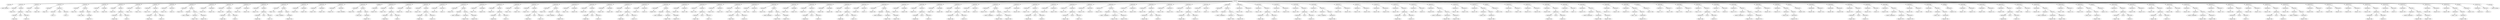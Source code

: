 digraph {
	ordering = out;
	StatJump0 -> "Label28: epilogue";
	ExpConst51 -> "Value51: 0";
	ExpTemp253 -> "Temp253: $rv";
	StatExp6 -> ExpTemp252;
	ExpTemp252 -> "Temp252: T216";
	ExpList26 -> ExpTemp251;
	ExpTemp251 -> "Temp251: T298";
	ExpName26 -> "Label27: print";
	ExpTemp250 -> "Temp250: T299";
	ExpTemp247 -> "Temp247: T296";
	ExpList25 -> ExpTemp246;
	ExpList25 -> ExpTemp247;
	ExpTemp246 -> "Temp246: T295";
	ExpCall25 -> ExpName25;
	ExpCall25 -> ExpList25;
	ExpName25 -> "Label26: Tree@Search";
	ExpConst50 -> "Value50: 12";
	StatMove120 -> ExpTemp244;
	StatMove120 -> ExpConst50;
	ExpBinary33 -> ExpTemp243;
	ExpBinary33 -> Plus32;
	ExpBinary33 -> ExpConst49;
	ExpTemp241 -> "Temp241: T215";
	StatMove118 -> ExpTemp240;
	StatMove118 -> ExpTemp241;
	ExpTemp240 -> "Temp240: T297";
	ExpList24 -> ExpTemp235;
	ExpCall24 -> ExpName24;
	ExpCall24 -> ExpList24;
	StatMove115 -> ExpTemp234;
	StatMove115 -> ExpCall24;
	ExpTemp234 -> "Temp234: T293";
	ExpMem31 -> ExpBinary32;
	ExpConst48 -> "Value48: 16";
	ExpBinary32 -> ExpTemp233;
	ExpBinary32 -> Plus31;
	ExpBinary32 -> ExpConst48;
	StatMove114 -> ExpTemp232;
	StatMove114 -> ExpMem31;
	ExpTemp232 -> "Temp232: T292";
	ExpTemp231 -> "Temp231: T214";
	StatMove113 -> ExpTemp230;
	StatMove113 -> ExpTemp231;
	ExpConst47 -> "Value47: 8";
	StatMove112 -> ExpTemp228;
	StatMove112 -> ExpMem30;
	ExpTemp228 -> "Temp228: T294";
	ExpTemp225 -> "Temp225: T289";
	ExpTemp224 -> "Temp224: T288";
	StatMove110 -> ExpTemp223;
	StatMove110 -> ExpCall23;
	ExpTemp223 -> "Temp223: T290";
	ExpTemp222 -> "Temp222: T289";
	ExpMem29 -> ExpBinary30;
	ExpConst45 -> "Value45: 16";
	ExpTemp220 -> "Temp220: T288";
	ExpTemp219 -> "Temp219: T213";
	ExpTemp227 -> "Temp227: T213";
	ExpTemp218 -> "Temp218: T290";
	ExpConst44 -> "Value44: 8";
	ExpTemp217 -> "Temp217: $fp";
	StatMove106 -> ExpTemp216;
	StatMove106 -> ExpMem28;
	ExpMem32 -> ExpBinary33;
	StatExp5 -> ExpTemp215;
	ExpTemp215 -> "Temp215: T212";
	ExpName22 -> "Label23: print";
	ExpTemp212 -> "Temp212: T211";
	StatMove104 -> ExpTemp211;
	StatMove104 -> ExpTemp212;
	ExpList21 -> ExpTemp209;
	ExpList21 -> ExpTemp210;
	ExpCall21 -> ExpName21;
	ExpCall21 -> ExpList21;
	StatMove103 -> ExpTemp208;
	StatMove103 -> ExpCall21;
	ExpTemp208 -> "Temp208: T285";
	ExpConst43 -> "Value43: 12";
	ExpTemp213 -> "Temp213: T287";
	ExpTemp207 -> "Temp207: T284";
	ExpMem27 -> ExpBinary28;
	ExpTemp206 -> "Temp206: $fp";
	ExpTemp202 -> "Temp202: T212";
	StatMove99 -> ExpTemp201;
	StatMove99 -> ExpTemp202;
	StatExp4 -> ExpTemp200;
	ExpTemp200 -> "Temp200: T210";
	ExpList20 -> ExpTemp199;
	ExpTemp199 -> "Temp199: T281";
	ExpCall20 -> ExpName20;
	ExpCall20 -> ExpList20;
	ExpName20 -> "Label21: print";
	ExpTemp198 -> "Temp198: T282";
	ExpTemp197 -> "Temp197: T209";
	ExpList19 -> ExpTemp194;
	ExpList19 -> ExpTemp195;
	ExpTemp194 -> "Temp194: T278";
	ExpCall19 -> ExpName19;
	ExpCall19 -> ExpList19;
	StatMove96 -> ExpTemp193;
	StatMove96 -> ExpCall19;
	ExpTemp193 -> "Temp193: T280";
	ExpConst41 -> "Value41: 50";
	ExpTemp192 -> "Temp192: T279";
	ExpMem26 -> ExpBinary27;
	ExpConst40 -> "Value40: 16";
	ExpBinary27 -> ExpTemp191;
	ExpBinary27 -> Plus26;
	ExpBinary27 -> ExpConst40;
	StatMove94 -> ExpTemp190;
	StatMove94 -> ExpMem26;
	ExpTemp189 -> "Temp189: T209";
	StatMove93 -> ExpTemp188;
	StatMove93 -> ExpTemp189;
	ExpTemp187 -> "Temp187: T210";
	StatMove92 -> ExpTemp186;
	StatMove92 -> ExpTemp187;
	StatMove119 -> ExpTemp242;
	StatMove119 -> ExpMem32;
	ExpConst46 -> "Value46: 12";
	ExpTemp186 -> "Temp186: T282";
	ExpTemp196 -> "Temp196: T281";
	StatExp3 -> ExpTemp185;
	ExpList18 -> ExpTemp184;
	ExpTemp184 -> "Temp184: T276";
	ExpTemp237 -> "Temp237: T214";
	ExpTemp182 -> "Temp182: T207";
	ExpTemp181 -> "Temp181: T276";
	ExpTemp180 -> "Temp180: T274";
	ExpList17 -> ExpTemp179;
	ExpList17 -> ExpTemp180;
	ExpMem28 -> ExpBinary29;
	ExpTemp179 -> "Temp179: T273";
	ExpCall17 -> ExpName17;
	ExpCall17 -> ExpList17;
	StatMove89 -> ExpTemp178;
	StatMove89 -> ExpCall17;
	ExpConst39 -> "Value39: 16";
	ExpTemp177 -> "Temp177: T274";
	ExpName23 -> "Label24: Tree@Delete";
	ExpConst38 -> "Value38: 16";
	ExpTemp201 -> "Temp201: T287";
	ExpBinary26 -> ExpTemp176;
	ExpBinary26 -> Plus25;
	ExpBinary26 -> ExpConst38;
	ExpTemp176 -> "Temp176: $fp";
	StatMove67 -> ExpTemp133;
	StatMove67 -> ExpTemp134;
	StatMove39 -> ExpTemp77;
	StatMove39 -> ExpConst19;
	ExpName18 -> "Label19: print";
	ExpTemp41 -> "Temp41: T229";
	ExpTemp93 -> "Temp93: T247";
	ExpBinary0 -> ExpTemp1;
	ExpBinary0 -> Plus0;
	ExpBinary0 -> ExpConst0;
	ExpConst17 -> "Value17: 8";
	StatMove51 -> ExpTemp101;
	StatMove51 -> ExpConst25;
	ExpTemp249 -> "Temp249: T215";
	StatMove87 -> ExpTemp175;
	StatMove87 -> ExpMem25;
	StatMove41 -> ExpTemp81;
	StatMove41 -> ExpTemp82;
	ExpTemp105 -> "Temp105: T251";
	ExpTemp71 -> "Temp71: T243";
	ExpTemp70 -> "Temp70: T196";
	StatMove97 -> ExpTemp196;
	StatMove97 -> ExpTemp197;
	ExpTemp69 -> "Temp69: T239";
	ExpTemp38 -> "Temp38: $fp";
	ExpTemp157 -> "Temp157: T206";
	ExpTemp129 -> "Temp129: T259";
	ExpTemp66 -> "Temp66: T238";
	ExpTemp174 -> "Temp174: T207";
	StatMove33 -> ExpTemp65;
	StatMove33 -> ExpConst16;
	ExpConst15 -> "Value15: 16";
	ExpTemp64 -> "Temp64: $fp";
	StatMove22 -> ExpTemp43;
	StatMove22 -> ExpConst11;
	ExpTemp63 -> "Temp63: T236";
	ExpTemp61 -> "Temp61: T238";
	ExpTemp0 -> "Temp0: T219";
	StatMove19 -> ExpTemp37;
	StatMove19 -> ExpMem5;
	ExpBinary31 -> ExpTemp229;
	ExpBinary31 -> Plus30;
	ExpBinary31 -> ExpConst47;
	ExpConst9 -> "Value9: 8";
	StatMove101 -> ExpTemp205;
	StatMove101 -> ExpMem27;
	ExpCall18 -> ExpName18;
	ExpCall18 -> ExpList18;
	ExpTemp120 -> "Temp120: $fp";
	ExpBinary10 -> ExpTemp60;
	ExpBinary10 -> Plus9;
	ExpBinary10 -> ExpConst14;
	StatMove30 -> ExpTemp59;
	StatMove30 -> ExpMem9;
	StatMove111 -> ExpTemp226;
	StatMove111 -> ExpTemp227;
	ExpList5 -> ExpTemp56;
	ExpTemp24 -> "Temp24: T192";
	ExpTemp67 -> "Temp67: T236";
	ExpTemp233 -> "Temp233: $fp";
	ExpTemp40 -> "Temp40: T194";
	ExpBinary3 -> ExpTemp14;
	ExpBinary3 -> Plus2;
	ExpBinary3 -> ExpConst4;
	ExpName21 -> "Label22: Tree@Search";
	StatMove85 -> ExpTemp171;
	StatMove85 -> ExpTemp172;
	ExpTemp56 -> "Temp56: T233";
	StatMove121 -> ExpTemp245;
	StatMove121 -> ExpCall25;
	ExpCall5 -> ExpName5;
	ExpCall5 -> ExpList5;
	ExpTemp107 -> "Temp107: T255";
	ExpConst18 -> "Value18: 16";
	ExpConst26 -> "Value26: 8";
	ExpBinary12 -> ExpTemp72;
	ExpBinary12 -> Plus11;
	ExpBinary12 -> ExpConst17;
	ExpTemp135 -> "Temp135: T260";
	ExpName5 -> "Label6: Tree@Print";
	StatMove40 -> ExpTemp78;
	StatMove40 -> ExpCall7;
	ExpTemp55 -> "Temp55: T234";
	ExpTemp239 -> "Temp239: T216";
	ExpList9 -> ExpTemp103;
	ExpList9 -> ExpTemp104;
	ExpBinary21 -> ExpTemp124;
	ExpBinary21 -> Plus20;
	ExpBinary21 -> ExpConst30;
	ExpMem8 -> ExpBinary9;
	ExpMem7 -> ExpBinary8;
	ExpConst16 -> "Value16: 24";
	ExpMem6 -> ExpBinary7;
	ExpConst12 -> "Value12: 8";
	ExpBinary8 -> ExpTemp50;
	ExpBinary8 -> Plus7;
	ExpBinary8 -> ExpConst12;
	ExpConst5 -> "Value5: 16";
	StatMove35 -> ExpTemp69;
	StatMove35 -> ExpTemp70;
	ExpTemp191 -> "Temp191: $fp";
	ExpTemp185 -> "Temp185: T208";
	ExpTemp50 -> "Temp50: $fp";
	StatMove100 -> ExpTemp203;
	StatMove100 -> ExpTemp204;
	ExpTemp60 -> "Temp60: $fp";
	ExpName4 -> "Label5: Tree@Insert";
	ExpCall14 -> ExpName14;
	ExpCall14 -> ExpList14;
	ExpName7 -> "Label8: Tree@Insert";
	ExpTemp44 -> "Temp44: T231";
	StatMove11 -> ExpTemp21;
	StatMove11 -> ExpMem3;
	ExpTemp238 -> "Temp238: T299";
	ExpTemp72 -> "Temp72: $fp";
	StatMove15 -> ExpTemp29;
	StatMove15 -> ExpTemp30;
	ExpBinary9 -> ExpTemp54;
	ExpBinary9 -> Plus8;
	ExpBinary9 -> ExpConst13;
	ExpList23 -> ExpTemp224;
	ExpList23 -> ExpTemp225;
	ExpBinary24 -> ExpTemp146;
	ExpBinary24 -> Plus23;
	ExpBinary24 -> ExpConst34;
	ExpTemp214 -> "Temp214: T286";
	ExpBinary7 -> ExpTemp42;
	ExpBinary7 -> Plus6;
	ExpBinary7 -> ExpConst10;
	ExpTemp188 -> "Temp188: T280";
	ExpBinary5 -> ExpTemp26;
	ExpBinary5 -> Plus4;
	ExpBinary5 -> ExpConst7;
	ExpTemp230 -> "Temp230: T293";
	StatMove25 -> ExpTemp49;
	StatMove25 -> ExpMem7;
	ExpTemp31 -> "Temp31: T228";
	ExpTemp42 -> "Temp42: $fp";
	StatMove21 -> ExpTemp41;
	StatMove21 -> ExpMem6;
	StatMove36 -> ExpTemp71;
	StatMove36 -> ExpMem11;
	StatMove20 -> ExpTemp39;
	StatMove20 -> ExpTemp40;
	ExpMem5 -> ExpBinary6;
	ExpMem22 -> ExpBinary23;
	ExpName1 -> "Label2: Tree@Init";
	StatMove8 -> ExpTemp15;
	StatMove8 -> ExpConst5;
	ExpTemp28 -> "Temp28: T224";
	ExpBinary20 -> ExpTemp120;
	ExpBinary20 -> Plus19;
	ExpBinary20 -> ExpConst29;
	ExpMem30 -> ExpBinary31;
	ExpTemp153 -> "Temp153: T267";
	ExpConst4 -> "Value4: 16";
	StatMove55 -> ExpTemp109;
	StatMove55 -> ExpTemp110;
	ExpTemp16 -> "Temp16: T222";
	ExpTemp106 -> "Temp106: T199";
	StatMove24 -> ExpTemp47;
	StatMove24 -> ExpTemp48;
	ExpTemp183 -> "Temp183: T277";
	StatMove48 -> ExpTemp95;
	StatMove48 -> ExpMem15;
	ExpTemp77 -> "Temp77: T241";
	ExpTemp139 -> "Temp139: T262";
	ExpTemp112 -> "Temp112: $fp";
	ExpConst49 -> "Value49: 16";
	ExpTemp13 -> "Temp13: T220";
	ExpBinary14 -> ExpTemp84;
	ExpBinary14 -> Plus13;
	ExpBinary14 -> ExpConst20;
	ExpTemp79 -> "Temp79: T240";
	ExpTemp86 -> "Temp86: T198";
	ExpTemp190 -> "Temp190: T278";
	ExpTemp73 -> "Temp73: T242";
	ExpCall26 -> ExpName26;
	ExpCall26 -> ExpList26;
	ExpTemp94 -> "Temp94: T198";
	ExpTemp3 -> "Temp3: T190";
	ExpBinary18 -> ExpTemp108;
	ExpBinary18 -> Plus17;
	ExpBinary18 -> ExpConst26;
	StatMove26 -> ExpTemp51;
	StatMove26 -> ExpTemp52;
	ExpTemp48 -> "Temp48: T194";
	StatMove9 -> ExpTemp16;
	StatMove9 -> ExpCall1;
	ExpCall13 -> ExpName13;
	ExpCall13 -> ExpList13;
	ExpConst42 -> "Value42: 16";
	ExpMem1 -> ExpBinary2;
	StatMove108 -> ExpTemp220;
	StatMove108 -> ExpMem29;
	ExpTemp97 -> "Temp97: T250";
	ExpTemp58 -> "Temp58: T195";
	ExpTemp34 -> "Temp34: T228";
	ExpConst14 -> "Value14: 8";
	ExpConst3 -> "Value3: 8";
	ExpTemp17 -> "Temp17: T220";
	ExpTemp30 -> "Temp30: T192";
	ExpMem16 -> ExpBinary17;
	ExpTemp8 -> "Temp8: T190";
	ExpTemp18 -> "Temp18: T221";
	ExpTemp109 -> "Temp109: T254";
	ExpConst28 -> "Value28: 28";
	ExpList6 -> ExpTemp67;
	ExpList6 -> ExpTemp68;
	StatMove4 -> ExpTemp7;
	StatMove4 -> ExpTemp8;
	ExpConst1 -> "Value1: 6";
	ExpList7 -> ExpTemp79;
	ExpList7 -> ExpTemp80;
	StatMove7 -> ExpTemp13;
	StatMove7 -> ExpMem2;
	ExpTemp43 -> "Temp43: T230";
	ExpTemp7 -> "Temp7: T219";
	ExpMem0 -> ExpBinary0;
	ExpTemp36 -> "Temp36: T193";
	StatMove31 -> ExpTemp61;
	StatMove31 -> ExpTemp62;
	ExpTemp145 -> "Temp145: T263";
	ExpTemp32 -> "Temp32: T193";
	ExpConst10 -> "Value10: 16";
	ExpBinary1 -> ExpConst1;
	ExpBinary1 -> Times0;
	ExpBinary1 -> ExpConst2;
	ExpCall3 -> ExpName3;
	ExpCall3 -> ExpList3;
	ExpCall6 -> ExpName6;
	ExpCall6 -> ExpList6;
	ExpMem10 -> ExpBinary11;
	ExpTemp149 -> "Temp149: T263";
	ExpTemp10 -> "Temp10: $fp";
	ExpTemp2 -> "Temp2: T218";
	StatExp0 -> ExpTemp36;
	StatMove50 -> ExpTemp99;
	StatMove50 -> ExpMem16;
	ExpBinary13 -> ExpTemp76;
	ExpBinary13 -> Plus12;
	ExpBinary13 -> ExpConst18;
	ExpTemp229 -> "Temp229: $fp";
	ExpTemp211 -> "Temp211: T286";
	ExpTemp203 -> "Temp203: T285";
	ExpTemp178 -> "Temp178: T275";
	StatMove2 -> ExpTemp4;
	StatMove2 -> ExpBinary1;
	ExpName8 -> "Label9: Tree@Insert";
	StatLabel0 -> "Label0: BT@Start";
	ExpBinary30 -> ExpTemp221;
	ExpBinary30 -> Plus29;
	ExpBinary30 -> ExpConst45;
	ExpTemp74 -> "Temp74: T197";
	StatMove45 -> ExpTemp89;
	StatMove45 -> ExpConst22;
	ExpConst24 -> "Value24: 16";
	ExpTemp19 -> "Temp19: T223";
	ExpTemp204 -> "Temp204: T211";
	ExpConst0 -> "Value0: 16";
	StatMove123 -> ExpTemp250;
	StatMove123 -> ExpCall26;
	ExpName19 -> "Label20: Tree@Search";
	ExpTemp80 -> "Temp80: T241";
	StatMove54 -> ExpTemp107;
	StatMove54 -> ExpMem17;
	ExpConst11 -> "Value11: 8";
	StatList0 -> StatLabel0;
	StatList0 -> StatMove0;
	StatList0 -> StatMove1;
	StatList0 -> StatMove2;
	StatList0 -> StatMove3;
	StatList0 -> StatMove4;
	StatList0 -> StatMove5;
	StatList0 -> StatMove6;
	StatList0 -> StatMove7;
	StatList0 -> StatMove8;
	StatList0 -> StatMove9;
	StatList0 -> StatMove10;
	StatList0 -> StatMove11;
	StatList0 -> StatMove12;
	StatList0 -> StatMove13;
	StatList0 -> StatMove14;
	StatList0 -> StatMove15;
	StatList0 -> StatMove16;
	StatList0 -> StatMove17;
	StatList0 -> StatMove18;
	StatList0 -> StatExp0;
	StatList0 -> StatMove19;
	StatList0 -> StatMove20;
	StatList0 -> StatMove21;
	StatList0 -> StatMove22;
	StatList0 -> StatMove23;
	StatList0 -> StatMove24;
	StatList0 -> StatMove25;
	StatList0 -> StatMove26;
	StatList0 -> StatMove27;
	StatList0 -> StatMove28;
	StatList0 -> StatMove29;
	StatList0 -> StatMove30;
	StatList0 -> StatMove31;
	StatList0 -> StatMove32;
	StatList0 -> StatMove33;
	StatList0 -> StatMove34;
	StatList0 -> StatMove35;
	StatList0 -> StatMove36;
	StatList0 -> StatMove37;
	StatList0 -> StatMove38;
	StatList0 -> StatMove39;
	StatList0 -> StatMove40;
	StatList0 -> StatMove41;
	StatList0 -> StatMove42;
	StatList0 -> StatMove43;
	StatList0 -> StatMove44;
	StatList0 -> StatMove45;
	StatList0 -> StatMove46;
	StatList0 -> StatMove47;
	StatList0 -> StatMove48;
	StatList0 -> StatMove49;
	StatList0 -> StatMove50;
	StatList0 -> StatMove51;
	StatList0 -> StatMove52;
	StatList0 -> StatMove53;
	StatList0 -> StatMove54;
	StatList0 -> StatMove55;
	StatList0 -> StatMove56;
	StatList0 -> StatMove57;
	StatList0 -> StatMove58;
	StatList0 -> StatMove59;
	StatList0 -> StatMove60;
	StatList0 -> StatMove61;
	StatList0 -> StatMove62;
	StatList0 -> StatMove63;
	StatList0 -> StatMove64;
	StatList0 -> StatMove65;
	StatList0 -> StatMove66;
	StatList0 -> StatMove67;
	StatList0 -> StatMove68;
	StatList0 -> StatMove69;
	StatList0 -> StatMove70;
	StatList0 -> StatMove71;
	StatList0 -> StatMove72;
	StatList0 -> StatMove73;
	StatList0 -> StatMove74;
	StatList0 -> StatMove75;
	StatList0 -> StatMove76;
	StatList0 -> StatMove77;
	StatList0 -> StatExp1;
	StatList0 -> StatMove78;
	StatList0 -> StatMove79;
	StatList0 -> StatMove80;
	StatList0 -> StatMove81;
	StatList0 -> StatMove82;
	StatList0 -> StatMove83;
	StatList0 -> StatMove84;
	StatList0 -> StatExp2;
	StatList0 -> StatMove85;
	StatList0 -> StatMove86;
	StatList0 -> StatMove87;
	StatList0 -> StatMove88;
	StatList0 -> StatMove89;
	StatList0 -> StatMove90;
	StatList0 -> StatMove91;
	StatList0 -> StatExp3;
	StatList0 -> StatMove92;
	StatList0 -> StatMove93;
	StatList0 -> StatMove94;
	StatList0 -> StatMove95;
	StatList0 -> StatMove96;
	StatList0 -> StatMove97;
	StatList0 -> StatMove98;
	StatList0 -> StatExp4;
	StatList0 -> StatMove99;
	StatList0 -> StatMove100;
	StatList0 -> StatMove101;
	StatList0 -> StatMove102;
	StatList0 -> StatMove103;
	StatList0 -> StatMove104;
	StatList0 -> StatMove105;
	StatList0 -> StatExp5;
	StatList0 -> StatMove106;
	StatList0 -> StatMove107;
	StatList0 -> StatMove108;
	StatList0 -> StatMove109;
	StatList0 -> StatMove110;
	StatList0 -> StatMove111;
	StatList0 -> StatMove112;
	StatList0 -> StatMove113;
	StatList0 -> StatMove114;
	StatList0 -> StatMove115;
	StatList0 -> StatMove116;
	StatList0 -> StatMove117;
	StatList0 -> StatMove118;
	StatList0 -> StatMove119;
	StatList0 -> StatMove120;
	StatList0 -> StatMove121;
	StatList0 -> StatMove122;
	StatList0 -> StatMove123;
	StatList0 -> StatExp6;
	StatList0 -> StatMove124;
	StatList0 -> StatJump0;
	ExpBinary23 -> ExpTemp136;
	ExpBinary23 -> Plus22;
	ExpBinary23 -> ExpConst33;
	ExpTemp243 -> "Temp243: $fp";
	StatMove86 -> ExpTemp173;
	StatMove86 -> ExpTemp174;
	StatMove23 -> ExpTemp44;
	StatMove23 -> ExpCall4;
	ExpTemp35 -> "Temp35: T227";
	ExpName13 -> "Label14: Tree@Search";
	ExpTemp221 -> "Temp221: $fp";
	ExpTemp165 -> "Temp165: T269";
	ExpList22 -> ExpTemp214;
	ExpTemp12 -> "Temp12: T191";
	ExpTemp33 -> "Temp33: T227";
	ExpTemp100 -> "Temp100: $fp";
	ExpBinary22 -> ExpTemp132;
	ExpBinary22 -> Plus21;
	ExpBinary22 -> ExpConst32;
	ExpMem2 -> ExpBinary3;
	ExpTemp4 -> "Temp4: T217";
	ExpCall0 -> ExpName0;
	ExpCall0 -> ExpList0;
	ExpCall7 -> ExpName7;
	ExpCall7 -> ExpList7;
	ExpMem11 -> ExpBinary12;
	StatMove14 -> ExpTemp27;
	StatMove14 -> ExpCall2;
	StatMove0 -> ExpTemp0;
	StatMove0 -> ExpMem0;
	ExpConst19 -> "Value19: 4";
	ExpTemp168 -> "Temp168: T272";
	ExpTemp6 -> "Temp6: T217";
	ExpTemp75 -> "Temp75: T240";
	ExpTemp226 -> "Temp226: T291";
	ExpList8 -> ExpTemp91;
	ExpList8 -> ExpTemp92;
	ExpTemp14 -> "Temp14: $fp";
	ExpTemp76 -> "Temp76: $fp";
	ExpTemp99 -> "Temp99: T248";
	StatMove12 -> ExpTemp23;
	StatMove12 -> ExpTemp24;
	ExpTemp15 -> "Temp15: T221";
	StatMove62 -> ExpTemp123;
	StatMove62 -> ExpMem20;
	ExpTemp11 -> "Temp11: T222";
	ExpTemp195 -> "Temp195: T279";
	ExpConst2 -> "Value2: 4";
	ExpCall2 -> ExpName2;
	ExpCall2 -> ExpList2;
	ExpBinary2 -> ExpTemp10;
	ExpBinary2 -> Plus1;
	ExpBinary2 -> ExpConst3;
	StatMove3 -> ExpTemp5;
	StatMove3 -> ExpCall0;
	ExpTemp248 -> "Temp248: T298";
	ExpTemp62 -> "Temp62: T196";
	ExpList0 -> ExpTemp6;
	ExpMem19 -> ExpBinary20;
	StatMove109 -> ExpTemp222;
	StatMove109 -> ExpConst46;
	StatMove65 -> ExpTemp129;
	StatMove65 -> ExpTemp130;
	StatMove76 -> ExpTemp151;
	StatMove76 -> ExpTemp152;
	ExpTemp21 -> "Temp21: T226";
	ExpConst7 -> "Value7: 16";
	StatMove90 -> ExpTemp181;
	StatMove90 -> ExpTemp182;
	ExpMem4 -> ExpBinary5;
	StatMove71 -> ExpTemp141;
	StatMove71 -> ExpTemp142;
	ExpConst8 -> "Value8: 100000000";
	ExpTemp81 -> "Temp81: T243";
	ExpTemp20 -> "Temp20: T191";
	ExpTemp25 -> "Temp25: T224";
	StatMove13 -> ExpTemp25;
	StatMove13 -> ExpMem4;
	ExpTemp26 -> "Temp26: $fp";
	StatMove37 -> ExpTemp73;
	StatMove37 -> ExpTemp74;
	ExpTemp121 -> "Temp121: T258";
	StatMove18 -> ExpTemp34;
	StatMove18 -> ExpCall3;
	ExpList16 -> ExpTemp169;
	StatMove27 -> ExpTemp53;
	StatMove27 -> ExpMem8;
	ExpBinary28 -> ExpTemp206;
	ExpBinary28 -> Plus27;
	ExpBinary28 -> ExpConst42;
	StatMove5 -> ExpTemp9;
	StatMove5 -> ExpMem1;
	StatMove117 -> ExpTemp238;
	StatMove117 -> ExpTemp239;
	ExpTemp125 -> "Temp125: T257";
	ExpTemp47 -> "Temp47: T232";
	ExpList4 -> ExpTemp45;
	ExpList4 -> ExpTemp46;
	ExpTemp27 -> "Temp27: T225";
	ExpTemp89 -> "Temp89: T245";
	ExpName2 -> "Label3: Tree@Print";
	ExpList2 -> ExpTemp28;
	StatMove83 -> ExpTemp166;
	StatMove83 -> ExpTemp167;
	ExpTemp29 -> "Temp29: T226";
	StatMove88 -> ExpTemp177;
	StatMove88 -> ExpConst39;
	ExpMem12 -> ExpBinary13;
	ExpTemp49 -> "Temp49: T235";
	ExpTemp22 -> "Temp22: $fp";
	ExpConst21 -> "Value21: 16";
	StatMove17 -> ExpTemp33;
	StatMove17 -> ExpConst8;
	ExpTemp78 -> "Temp78: T242";
	StatMove28 -> ExpTemp55;
	StatMove28 -> ExpCall5;
	ExpName12 -> "Label13: Tree@Print";
	ExpConst33 -> "Value33: 16";
	ExpTemp65 -> "Temp65: T237";
	ExpCall12 -> ExpName12;
	ExpCall12 -> ExpList12;
	StatMove29 -> ExpTemp57;
	StatMove29 -> ExpTemp58;
	ExpName14 -> "Label15: print";
	ExpTemp164 -> "Temp164: T268";
	ExpTemp9 -> "Temp9: T223";
	ExpBinary11 -> ExpTemp64;
	ExpBinary11 -> Plus10;
	ExpBinary11 -> ExpConst15;
	ExpList1 -> ExpTemp17;
	ExpList1 -> ExpTemp18;
	ExpBinary4 -> ExpTemp22;
	ExpBinary4 -> Plus3;
	ExpBinary4 -> ExpConst6;
	ExpTemp1 -> "Temp1: $fp";
	ExpTemp68 -> "Temp68: T237";
	ExpList3 -> ExpTemp35;
	ExpTemp82 -> "Temp82: T197";
	ExpTemp83 -> "Temp83: T247";
	ExpName24 -> "Label25: Tree@Print";
	ExpCall23 -> ExpName23;
	ExpCall23 -> ExpList23;
	ExpTemp216 -> "Temp216: T291";
	StatMove42 -> ExpTemp83;
	StatMove42 -> ExpMem13;
	ExpTemp236 -> "Temp236: T294";
	ExpTemp84 -> "Temp84: $fp";
	ExpCall22 -> ExpName22;
	ExpCall22 -> ExpList22;
	ExpConst20 -> "Value20: 8";
	ExpName3 -> "Label4: print";
	ExpMem13 -> ExpBinary14;
	ExpTemp85 -> "Temp85: T246";
	StatExp1 -> ExpTemp155;
	ExpTemp146 -> "Temp146: $fp";
	StatMove43 -> ExpTemp85;
	StatMove43 -> ExpTemp86;
	ExpTemp37 -> "Temp37: T232";
	ExpTemp52 -> "Temp52: T195";
	StatMove44 -> ExpTemp87;
	StatMove44 -> ExpMem14;
	ExpList12 -> ExpTemp138;
	StatMove73 -> ExpTemp145;
	StatMove73 -> ExpMem23;
	ExpTemp88 -> "Temp88: $fp";
	ExpCall9 -> ExpName9;
	ExpCall9 -> ExpList9;
	ExpBinary15 -> ExpTemp88;
	ExpBinary15 -> Plus14;
	ExpBinary15 -> ExpConst21;
	ExpTemp103 -> "Temp103: T248";
	ExpTemp90 -> "Temp90: T246";
	StatMove46 -> ExpTemp90;
	StatMove46 -> ExpCall8;
	ExpConst6 -> "Value6: 8";
	ExpTemp54 -> "Temp54: $fp";
	ExpCall8 -> ExpName8;
	ExpCall8 -> ExpList8;
	StatMove66 -> ExpTemp131;
	StatMove66 -> ExpMem21;
	ExpTemp91 -> "Temp91: T244";
	StatMove107 -> ExpTemp218;
	StatMove107 -> ExpTemp219;
	ExpTemp154 -> "Temp154: T266";
	ExpTemp104 -> "Temp104: T249";
	StatMove47 -> ExpTemp93;
	StatMove47 -> ExpTemp94;
	StatMove38 -> ExpTemp75;
	StatMove38 -> ExpMem12;
	ExpTemp39 -> "Temp39: T231";
	ExpTemp51 -> "Temp51: T234";
	ExpTemp95 -> "Temp95: T251";
	ExpTemp53 -> "Temp53: T233";
	ExpBinary16 -> ExpTemp96;
	ExpBinary16 -> Plus15;
	ExpBinary16 -> ExpConst23;
	ExpConst23 -> "Value23: 8";
	ExpTemp209 -> "Temp209: T283";
	ExpMem21 -> ExpBinary22;
	ExpMem15 -> ExpBinary16;
	ExpCall4 -> ExpName4;
	ExpCall4 -> ExpList4;
	StatMove49 -> ExpTemp97;
	StatMove49 -> ExpTemp98;
	ExpTemp98 -> "Temp98: T199";
	ExpTemp101 -> "Temp101: T249";
	ExpConst25 -> "Value25: 20";
	ExpList14 -> ExpTemp154;
	ExpTemp161 -> "Temp161: $fp";
	StatMove52 -> ExpTemp102;
	StatMove52 -> ExpCall9;
	StatMove10 -> ExpTemp19;
	StatMove10 -> ExpTemp20;
	ExpName9 -> "Label10: Tree@Insert";
	ExpTemp110 -> "Temp110: T200";
	ExpTemp59 -> "Temp59: T239";
	StatMove53 -> ExpTemp105;
	StatMove53 -> ExpTemp106;
	ExpTemp108 -> "Temp108: $fp";
	ExpCall1 -> ExpName1;
	ExpCall1 -> ExpList1;
	ExpMem17 -> ExpBinary18;
	ExpTemp111 -> "Temp111: T252";
	ExpTemp92 -> "Temp92: T245";
	ExpTemp148 -> "Temp148: T265";
	StatMove56 -> ExpTemp111;
	StatMove56 -> ExpMem18;
	StatMove124 -> ExpTemp253;
	StatMove124 -> ExpConst51;
	ExpName0 -> "Label1: malloc";
	ExpName16 -> "Label17: print";
	ExpBinary19 -> ExpTemp112;
	ExpBinary19 -> Plus18;
	ExpBinary19 -> ExpConst27;
	ExpConst27 -> "Value27: 16";
	ExpMem18 -> ExpBinary19;
	ExpTemp113 -> "Temp113: T253";
	StatMove57 -> ExpTemp113;
	StatMove57 -> ExpConst28;
	ExpTemp45 -> "Temp45: T229";
	ExpTemp114 -> "Temp114: T254";
	ExpBinary6 -> ExpTemp38;
	ExpBinary6 -> Plus5;
	ExpBinary6 -> ExpConst9;
	ExpName10 -> "Label11: Tree@Insert";
	ExpTemp96 -> "Temp96: $fp";
	ExpCall10 -> ExpName10;
	ExpCall10 -> ExpList10;
	ExpTemp115 -> "Temp115: T252";
	ExpList10 -> ExpTemp115;
	ExpList10 -> ExpTemp116;
	ExpTemp87 -> "Temp87: T244";
	ExpTemp116 -> "Temp116: T253";
	ExpTemp156 -> "Temp156: T272";
	ExpTemp245 -> "Temp245: T297";
	ExpMem3 -> ExpBinary4;
	ExpTemp117 -> "Temp117: T255";
	ExpTemp244 -> "Temp244: T296";
	StatMove59 -> ExpTemp117;
	StatMove59 -> ExpTemp118;
	ExpTemp118 -> "Temp118: T200";
	StatMove98 -> ExpTemp198;
	StatMove98 -> ExpCall20;
	ExpTemp159 -> "Temp159: T205";
	ExpTemp119 -> "Temp119: T259";
	StatMove60 -> ExpTemp119;
	StatMove60 -> ExpMem19;
	ExpConst29 -> "Value29: 8";
	StatMove61 -> ExpTemp121;
	StatMove61 -> ExpTemp122;
	ExpTemp122 -> "Temp122: T201";
	ExpTemp210 -> "Temp210: T284";
	StatMove1 -> ExpTemp2;
	StatMove1 -> ExpTemp3;
	ExpBinary17 -> ExpTemp100;
	ExpBinary17 -> Plus16;
	ExpBinary17 -> ExpConst24;
	ExpTemp123 -> "Temp123: T256";
	StatMove116 -> ExpTemp236;
	StatMove116 -> ExpTemp237;
	ExpTemp124 -> "Temp124: $fp";
	ExpTemp46 -> "Temp46: T230";
	ExpName11 -> "Label12: Tree@Insert";
	ExpConst30 -> "Value30: 16";
	StatMove63 -> ExpTemp125;
	StatMove63 -> ExpConst31;
	StatMove6 -> ExpTemp11;
	StatMove6 -> ExpTemp12;
	ExpTemp131 -> "Temp131: T262";
	ExpConst31 -> "Value31: 14";
	ExpName17 -> "Label18: Tree@Search";
	ExpTemp126 -> "Temp126: T258";
	ExpTemp144 -> "Temp144: T203";
	StatMove16 -> ExpTemp31;
	StatMove16 -> ExpTemp32;
	ExpTemp151 -> "Temp151: T266";
	StatMove64 -> ExpTemp126;
	StatMove64 -> ExpCall11;
	ExpCall11 -> ExpName11;
	ExpCall11 -> ExpList11;
	ExpTemp23 -> "Temp23: T225";
	ExpTemp127 -> "Temp127: T256";
	ExpList11 -> ExpTemp127;
	ExpList11 -> ExpTemp128;
	ExpTemp167 -> "Temp167: T205";
	ExpTemp128 -> "Temp128: T257";
	ExpBinary29 -> ExpTemp217;
	ExpBinary29 -> Plus28;
	ExpBinary29 -> ExpConst44;
	ExpTemp130 -> "Temp130: T201";
	StatMove95 -> ExpTemp192;
	StatMove95 -> ExpConst41;
	ExpConst32 -> "Value32: 8";
	ExpTemp142 -> "Temp142: T204";
	StatMove72 -> ExpTemp143;
	StatMove72 -> ExpTemp144;
	ExpTemp134 -> "Temp134: T202";
	StatMove91 -> ExpTemp183;
	StatMove91 -> ExpCall18;
	StatMove84 -> ExpTemp168;
	StatMove84 -> ExpCall16;
	ExpMem24 -> ExpBinary25;
	ExpTemp5 -> "Temp5: T218";
	ExpTemp133 -> "Temp133: T261";
	StatMove68 -> ExpTemp135;
	StatMove68 -> ExpMem22;
	ExpTemp136 -> "Temp136: $fp";
	ExpTemp137 -> "Temp137: T261";
	StatMove69 -> ExpTemp137;
	StatMove69 -> ExpCall12;
	StatMove32 -> ExpTemp63;
	StatMove32 -> ExpMem10;
	ExpTemp102 -> "Temp102: T250";
	StatMove58 -> ExpTemp114;
	StatMove58 -> ExpCall10;
	ExpTemp138 -> "Temp138: T260";
	StatMove105 -> ExpTemp213;
	StatMove105 -> ExpCall22;
	StatMove70 -> ExpTemp139;
	StatMove70 -> ExpTemp140;
	ExpTemp140 -> "Temp140: T202";
	ExpTemp160 -> "Temp160: T268";
	StatMove122 -> ExpTemp248;
	StatMove122 -> ExpTemp249;
	ExpMem14 -> ExpBinary15;
	ExpTemp141 -> "Temp141: T267";
	ExpTemp143 -> "Temp143: T265";
	ExpConst34 -> "Value34: 16";
	ExpMem9 -> ExpBinary10;
	ExpMem23 -> ExpBinary24;
	ExpBinary25 -> ExpTemp161;
	ExpBinary25 -> Plus24;
	ExpBinary25 -> ExpConst36;
	ExpTemp147 -> "Temp147: T264";
	ExpTemp57 -> "Temp57: T235";
	StatMove74 -> ExpTemp147;
	StatMove74 -> ExpConst35;
	ExpConst35 -> "Value35: 24";
	StatMove75 -> ExpTemp148;
	StatMove75 -> ExpCall13;
	ExpList13 -> ExpTemp149;
	ExpList13 -> ExpTemp150;
	ExpTemp242 -> "Temp242: T295";
	ExpTemp150 -> "Temp150: T264";
	ExpTemp152 -> "Temp152: T203";
	StatMove77 -> ExpTemp153;
	StatMove77 -> ExpCall14;
	ExpMem20 -> ExpBinary21;
	ExpTemp155 -> "Temp155: T204";
	StatMove78 -> ExpTemp156;
	StatMove78 -> ExpTemp157;
	ExpTemp158 -> "Temp158: T270";
	ExpName6 -> "Label7: Tree@Insert";
	StatMove79 -> ExpTemp158;
	StatMove79 -> ExpTemp159;
	StatMove80 -> ExpTemp160;
	StatMove80 -> ExpMem24;
	ExpConst36 -> "Value36: 16";
	ExpTemp162 -> "Temp162: T269";
	StatMove82 -> ExpTemp163;
	StatMove82 -> ExpCall15;
	StatMove81 -> ExpTemp162;
	StatMove81 -> ExpConst37;
	ExpConst22 -> "Value22: 12";
	ExpConst37 -> "Value37: 12";
	ExpTemp163 -> "Temp163: T270";
	ExpConst13 -> "Value13: 16";
	ExpName15 -> "Label16: Tree@Search";
	StatMove34 -> ExpTemp66;
	StatMove34 -> ExpCall6;
	ExpCall15 -> ExpName15;
	ExpCall15 -> ExpList15;
	ExpList15 -> ExpTemp164;
	ExpList15 -> ExpTemp165;
	ExpTemp166 -> "Temp166: T271";
	ExpCall16 -> ExpName16;
	ExpCall16 -> ExpList16;
	ExpTemp169 -> "Temp169: T271";
	ExpTemp170 -> "Temp170: T206";
	ExpTemp205 -> "Temp205: T283";
	ExpMem25 -> ExpBinary26;
	StatExp2 -> ExpTemp170;
	StatMove102 -> ExpTemp207;
	StatMove102 -> ExpConst43;
	ExpTemp171 -> "Temp171: T277";
	ExpTemp235 -> "Temp235: T292";
	ExpTemp172 -> "Temp172: T208";
	ExpTemp173 -> "Temp173: T275";
	ExpTemp132 -> "Temp132: $fp";
	ExpTemp175 -> "Temp175: T273";
}

